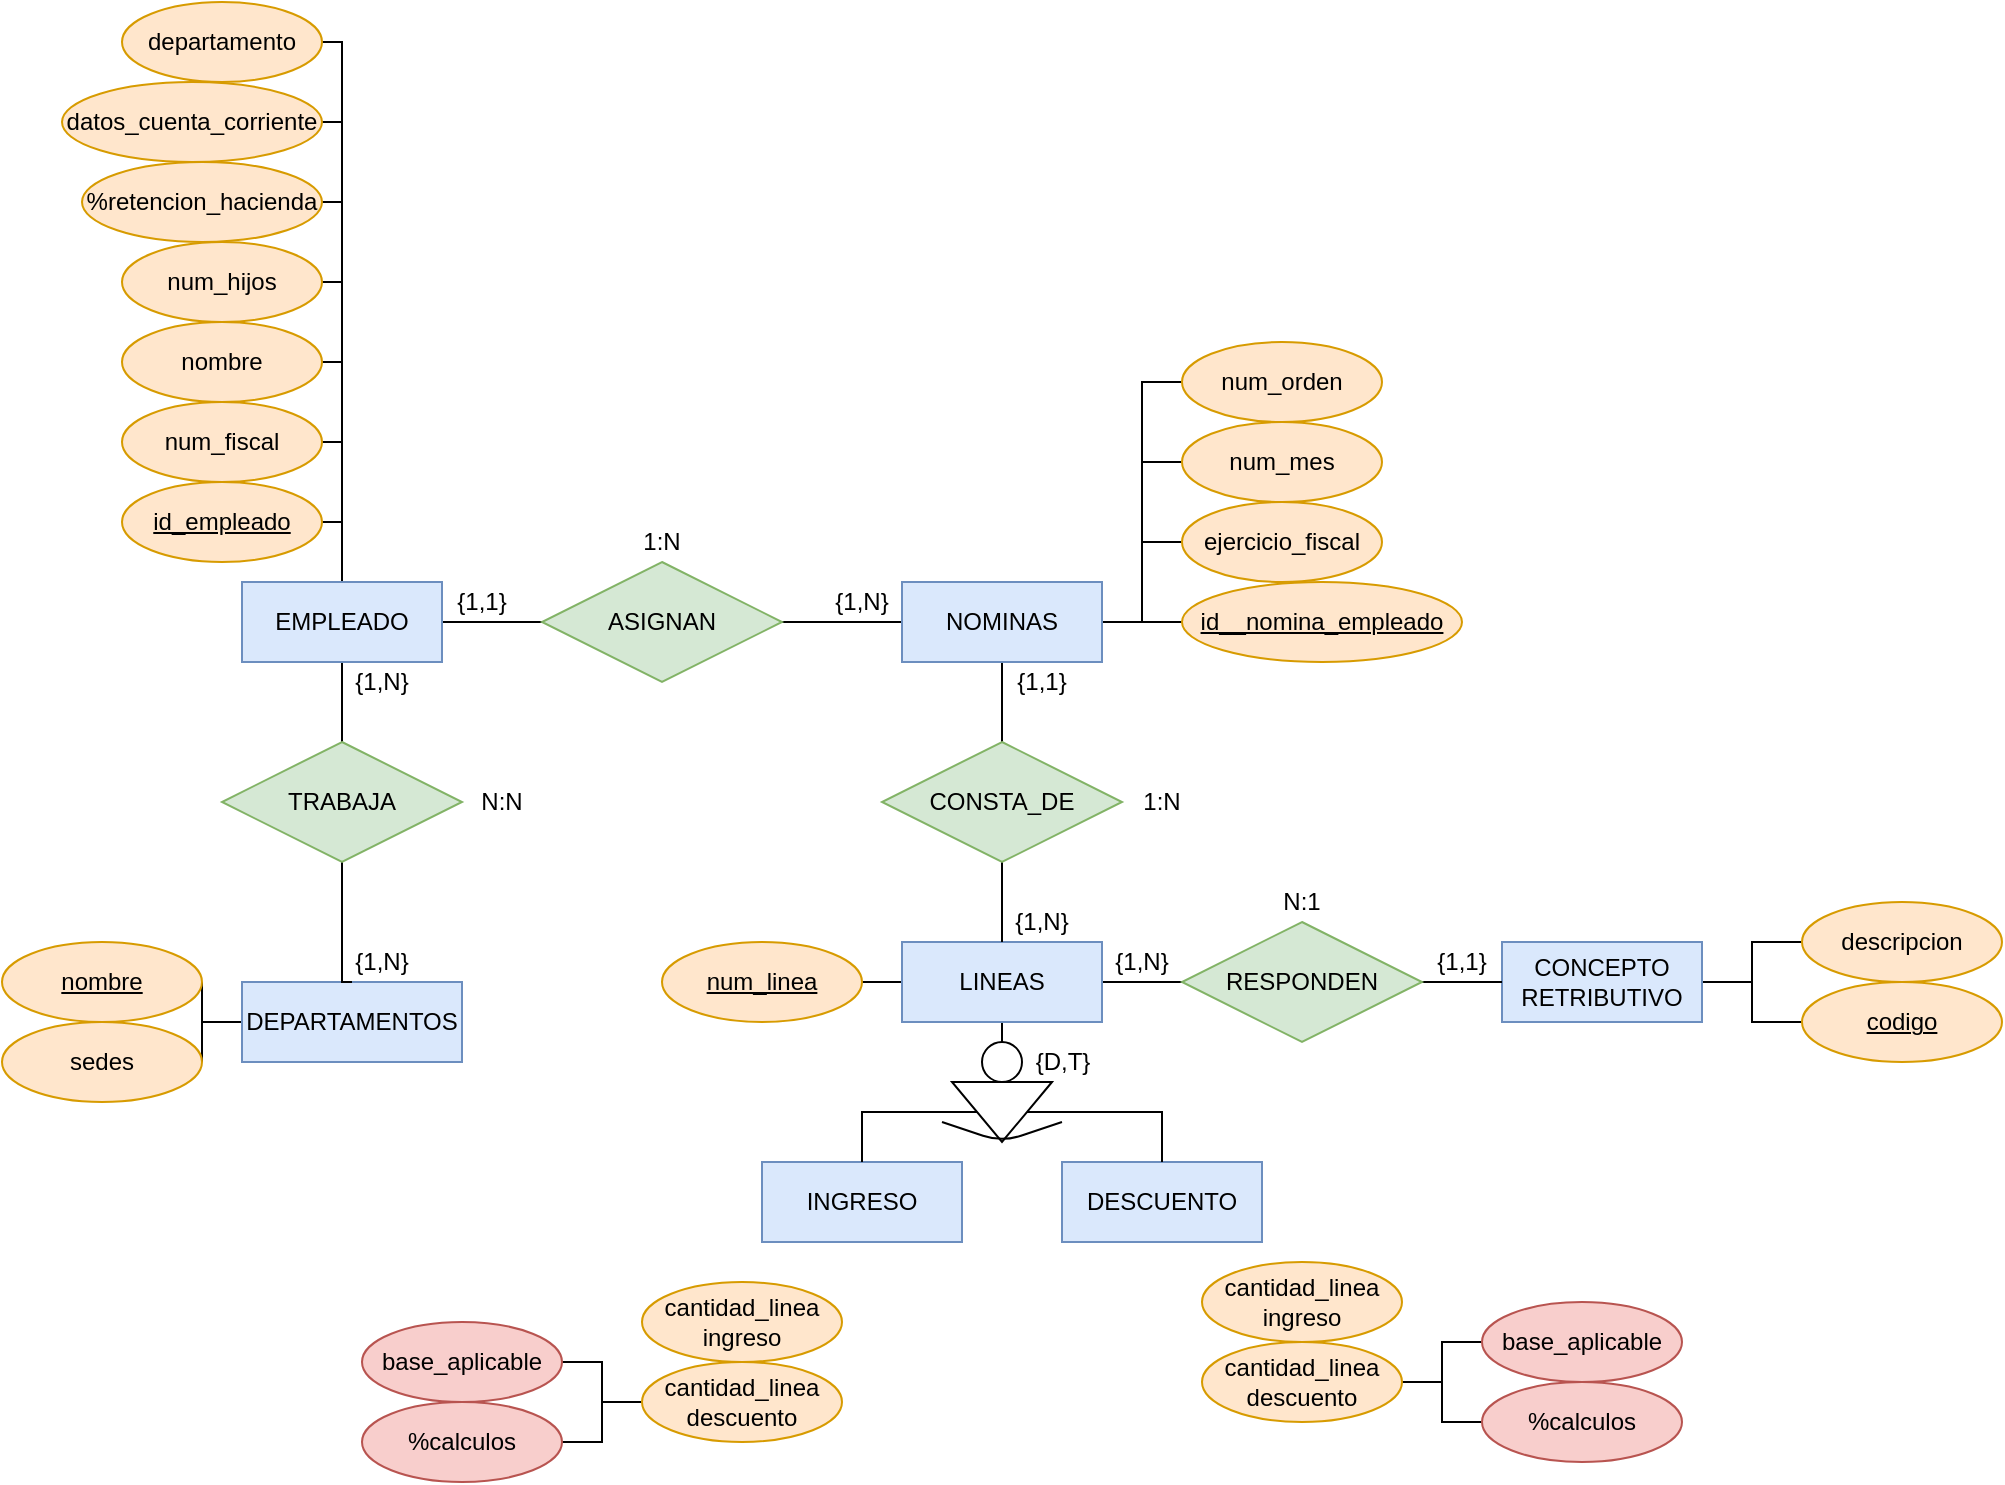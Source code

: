 <mxfile version="13.10.3" type="github">
  <diagram id="nT_nCGG0qw9_ntQJDPk1" name="Page-1">
    <mxGraphModel dx="1422" dy="1937" grid="1" gridSize="10" guides="1" tooltips="1" connect="1" arrows="1" fold="1" page="1" pageScale="1" pageWidth="827" pageHeight="1169" math="0" shadow="0">
      <root>
        <mxCell id="0" />
        <mxCell id="1" parent="0" />
        <mxCell id="4OjiY3rB_9hYeYBdjv_i-6" style="edgeStyle=orthogonalEdgeStyle;rounded=0;orthogonalLoop=1;jettySize=auto;html=1;exitX=1;exitY=0.5;exitDx=0;exitDy=0;entryX=0;entryY=0.5;entryDx=0;entryDy=0;endArrow=none;endFill=0;" edge="1" parent="1" source="4OjiY3rB_9hYeYBdjv_i-1" target="4OjiY3rB_9hYeYBdjv_i-2">
          <mxGeometry relative="1" as="geometry" />
        </mxCell>
        <mxCell id="4OjiY3rB_9hYeYBdjv_i-20" style="edgeStyle=orthogonalEdgeStyle;rounded=0;orthogonalLoop=1;jettySize=auto;html=1;exitX=0.5;exitY=1;exitDx=0;exitDy=0;entryX=0.5;entryY=0;entryDx=0;entryDy=0;endArrow=none;endFill=0;" edge="1" parent="1" source="4OjiY3rB_9hYeYBdjv_i-1" target="4OjiY3rB_9hYeYBdjv_i-18">
          <mxGeometry relative="1" as="geometry" />
        </mxCell>
        <mxCell id="4OjiY3rB_9hYeYBdjv_i-30" style="edgeStyle=orthogonalEdgeStyle;rounded=0;orthogonalLoop=1;jettySize=auto;html=1;exitX=0.5;exitY=0;exitDx=0;exitDy=0;entryX=1;entryY=0.5;entryDx=0;entryDy=0;endArrow=none;endFill=0;" edge="1" parent="1" source="4OjiY3rB_9hYeYBdjv_i-1" target="4OjiY3rB_9hYeYBdjv_i-4">
          <mxGeometry relative="1" as="geometry">
            <Array as="points">
              <mxPoint x="180" y="20" />
            </Array>
          </mxGeometry>
        </mxCell>
        <mxCell id="4OjiY3rB_9hYeYBdjv_i-31" style="edgeStyle=orthogonalEdgeStyle;rounded=0;orthogonalLoop=1;jettySize=auto;html=1;exitX=0.5;exitY=0;exitDx=0;exitDy=0;entryX=1;entryY=0.5;entryDx=0;entryDy=0;endArrow=none;endFill=0;" edge="1" parent="1" source="4OjiY3rB_9hYeYBdjv_i-1" target="4OjiY3rB_9hYeYBdjv_i-3">
          <mxGeometry relative="1" as="geometry">
            <Array as="points">
              <mxPoint x="180" y="-20" />
            </Array>
          </mxGeometry>
        </mxCell>
        <mxCell id="4OjiY3rB_9hYeYBdjv_i-32" style="edgeStyle=orthogonalEdgeStyle;rounded=0;orthogonalLoop=1;jettySize=auto;html=1;exitX=0.5;exitY=0;exitDx=0;exitDy=0;entryX=1;entryY=0.5;entryDx=0;entryDy=0;endArrow=none;endFill=0;" edge="1" parent="1" source="4OjiY3rB_9hYeYBdjv_i-1" target="4OjiY3rB_9hYeYBdjv_i-12">
          <mxGeometry relative="1" as="geometry">
            <Array as="points">
              <mxPoint x="180" y="-60" />
            </Array>
          </mxGeometry>
        </mxCell>
        <mxCell id="4OjiY3rB_9hYeYBdjv_i-33" style="edgeStyle=orthogonalEdgeStyle;rounded=0;orthogonalLoop=1;jettySize=auto;html=1;exitX=0.5;exitY=0;exitDx=0;exitDy=0;entryX=1;entryY=0.5;entryDx=0;entryDy=0;endArrow=none;endFill=0;" edge="1" parent="1" source="4OjiY3rB_9hYeYBdjv_i-1" target="4OjiY3rB_9hYeYBdjv_i-13">
          <mxGeometry relative="1" as="geometry">
            <Array as="points">
              <mxPoint x="180" y="-100" />
            </Array>
          </mxGeometry>
        </mxCell>
        <mxCell id="4OjiY3rB_9hYeYBdjv_i-34" style="edgeStyle=orthogonalEdgeStyle;rounded=0;orthogonalLoop=1;jettySize=auto;html=1;exitX=0.5;exitY=0;exitDx=0;exitDy=0;entryX=1;entryY=0.5;entryDx=0;entryDy=0;endArrow=none;endFill=0;" edge="1" parent="1" source="4OjiY3rB_9hYeYBdjv_i-1" target="4OjiY3rB_9hYeYBdjv_i-14">
          <mxGeometry relative="1" as="geometry">
            <Array as="points">
              <mxPoint x="180" y="-140" />
            </Array>
          </mxGeometry>
        </mxCell>
        <mxCell id="4OjiY3rB_9hYeYBdjv_i-35" style="edgeStyle=orthogonalEdgeStyle;rounded=0;orthogonalLoop=1;jettySize=auto;html=1;exitX=0.5;exitY=0;exitDx=0;exitDy=0;entryX=1;entryY=0.5;entryDx=0;entryDy=0;endArrow=none;endFill=0;" edge="1" parent="1" source="4OjiY3rB_9hYeYBdjv_i-1" target="4OjiY3rB_9hYeYBdjv_i-15">
          <mxGeometry relative="1" as="geometry">
            <Array as="points">
              <mxPoint x="180" y="-180" />
            </Array>
          </mxGeometry>
        </mxCell>
        <mxCell id="4OjiY3rB_9hYeYBdjv_i-36" style="edgeStyle=orthogonalEdgeStyle;rounded=0;orthogonalLoop=1;jettySize=auto;html=1;exitX=0.5;exitY=0;exitDx=0;exitDy=0;entryX=1;entryY=0.5;entryDx=0;entryDy=0;endArrow=none;endFill=0;" edge="1" parent="1" source="4OjiY3rB_9hYeYBdjv_i-1" target="4OjiY3rB_9hYeYBdjv_i-16">
          <mxGeometry relative="1" as="geometry">
            <Array as="points">
              <mxPoint x="180" y="-220" />
            </Array>
          </mxGeometry>
        </mxCell>
        <mxCell id="4OjiY3rB_9hYeYBdjv_i-1" value="EMPLEADO" style="whiteSpace=wrap;html=1;align=center;fillColor=#dae8fc;strokeColor=#6c8ebf;" vertex="1" parent="1">
          <mxGeometry x="130" y="50" width="100" height="40" as="geometry" />
        </mxCell>
        <mxCell id="4OjiY3rB_9hYeYBdjv_i-7" style="edgeStyle=orthogonalEdgeStyle;rounded=0;orthogonalLoop=1;jettySize=auto;html=1;exitX=1;exitY=0.5;exitDx=0;exitDy=0;entryX=0;entryY=0.5;entryDx=0;entryDy=0;endArrow=none;endFill=0;" edge="1" parent="1" source="4OjiY3rB_9hYeYBdjv_i-2" target="4OjiY3rB_9hYeYBdjv_i-5">
          <mxGeometry relative="1" as="geometry" />
        </mxCell>
        <mxCell id="4OjiY3rB_9hYeYBdjv_i-2" value="ASIGNAN" style="shape=rhombus;perimeter=rhombusPerimeter;whiteSpace=wrap;html=1;align=center;fillColor=#d5e8d4;strokeColor=#82b366;" vertex="1" parent="1">
          <mxGeometry x="280" y="40" width="120" height="60" as="geometry" />
        </mxCell>
        <mxCell id="4OjiY3rB_9hYeYBdjv_i-3" value="num_fiscal" style="ellipse;whiteSpace=wrap;html=1;align=center;fillColor=#ffe6cc;strokeColor=#d79b00;" vertex="1" parent="1">
          <mxGeometry x="70" y="-40" width="100" height="40" as="geometry" />
        </mxCell>
        <mxCell id="4OjiY3rB_9hYeYBdjv_i-4" value="id_empleado" style="ellipse;whiteSpace=wrap;html=1;align=center;fontStyle=4;fillColor=#ffe6cc;strokeColor=#d79b00;" vertex="1" parent="1">
          <mxGeometry x="70" width="100" height="40" as="geometry" />
        </mxCell>
        <mxCell id="4OjiY3rB_9hYeYBdjv_i-39" style="edgeStyle=orthogonalEdgeStyle;rounded=0;orthogonalLoop=1;jettySize=auto;html=1;exitX=0.5;exitY=1;exitDx=0;exitDy=0;entryX=0.5;entryY=0;entryDx=0;entryDy=0;endArrow=none;endFill=0;" edge="1" parent="1" source="4OjiY3rB_9hYeYBdjv_i-5" target="4OjiY3rB_9hYeYBdjv_i-38">
          <mxGeometry relative="1" as="geometry" />
        </mxCell>
        <mxCell id="4OjiY3rB_9hYeYBdjv_i-87" style="edgeStyle=orthogonalEdgeStyle;rounded=0;orthogonalLoop=1;jettySize=auto;html=1;exitX=1;exitY=0.5;exitDx=0;exitDy=0;entryX=0;entryY=0.5;entryDx=0;entryDy=0;endArrow=none;endFill=0;" edge="1" parent="1" source="4OjiY3rB_9hYeYBdjv_i-5" target="4OjiY3rB_9hYeYBdjv_i-26">
          <mxGeometry relative="1" as="geometry" />
        </mxCell>
        <mxCell id="4OjiY3rB_9hYeYBdjv_i-88" style="edgeStyle=orthogonalEdgeStyle;rounded=0;orthogonalLoop=1;jettySize=auto;html=1;exitX=1;exitY=0.5;exitDx=0;exitDy=0;entryX=0;entryY=0.5;entryDx=0;entryDy=0;endArrow=none;endFill=0;" edge="1" parent="1" source="4OjiY3rB_9hYeYBdjv_i-5" target="4OjiY3rB_9hYeYBdjv_i-27">
          <mxGeometry relative="1" as="geometry" />
        </mxCell>
        <mxCell id="4OjiY3rB_9hYeYBdjv_i-89" style="edgeStyle=orthogonalEdgeStyle;rounded=0;orthogonalLoop=1;jettySize=auto;html=1;exitX=1;exitY=0.5;exitDx=0;exitDy=0;entryX=0;entryY=0.5;entryDx=0;entryDy=0;endArrow=none;endFill=0;" edge="1" parent="1" source="4OjiY3rB_9hYeYBdjv_i-5" target="4OjiY3rB_9hYeYBdjv_i-28">
          <mxGeometry relative="1" as="geometry" />
        </mxCell>
        <mxCell id="4OjiY3rB_9hYeYBdjv_i-90" style="edgeStyle=orthogonalEdgeStyle;rounded=0;orthogonalLoop=1;jettySize=auto;html=1;exitX=1;exitY=0.5;exitDx=0;exitDy=0;entryX=0;entryY=0.5;entryDx=0;entryDy=0;endArrow=none;endFill=0;" edge="1" parent="1" source="4OjiY3rB_9hYeYBdjv_i-5" target="4OjiY3rB_9hYeYBdjv_i-29">
          <mxGeometry relative="1" as="geometry" />
        </mxCell>
        <mxCell id="4OjiY3rB_9hYeYBdjv_i-5" value="NOMINAS" style="whiteSpace=wrap;html=1;align=center;fillColor=#dae8fc;strokeColor=#6c8ebf;" vertex="1" parent="1">
          <mxGeometry x="460" y="50" width="100" height="40" as="geometry" />
        </mxCell>
        <mxCell id="4OjiY3rB_9hYeYBdjv_i-9" value="{1,N}" style="text;html=1;strokeColor=none;fillColor=none;align=center;verticalAlign=middle;whiteSpace=wrap;rounded=0;" vertex="1" parent="1">
          <mxGeometry x="420" y="50" width="40" height="20" as="geometry" />
        </mxCell>
        <mxCell id="4OjiY3rB_9hYeYBdjv_i-10" value="{1,1}" style="text;html=1;strokeColor=none;fillColor=none;align=center;verticalAlign=middle;whiteSpace=wrap;rounded=0;" vertex="1" parent="1">
          <mxGeometry x="230" y="50" width="40" height="20" as="geometry" />
        </mxCell>
        <mxCell id="4OjiY3rB_9hYeYBdjv_i-11" value="1:N" style="text;html=1;strokeColor=none;fillColor=none;align=center;verticalAlign=middle;whiteSpace=wrap;rounded=0;" vertex="1" parent="1">
          <mxGeometry x="320" y="20" width="40" height="20" as="geometry" />
        </mxCell>
        <mxCell id="4OjiY3rB_9hYeYBdjv_i-12" value="nombre" style="ellipse;whiteSpace=wrap;html=1;align=center;fillColor=#ffe6cc;strokeColor=#d79b00;" vertex="1" parent="1">
          <mxGeometry x="70" y="-80" width="100" height="40" as="geometry" />
        </mxCell>
        <mxCell id="4OjiY3rB_9hYeYBdjv_i-13" value="num_hijos" style="ellipse;whiteSpace=wrap;html=1;align=center;fillColor=#ffe6cc;strokeColor=#d79b00;" vertex="1" parent="1">
          <mxGeometry x="70" y="-120" width="100" height="40" as="geometry" />
        </mxCell>
        <mxCell id="4OjiY3rB_9hYeYBdjv_i-14" value="%retencion_hacienda" style="ellipse;whiteSpace=wrap;html=1;align=center;fillColor=#ffe6cc;strokeColor=#d79b00;" vertex="1" parent="1">
          <mxGeometry x="50" y="-160" width="120" height="40" as="geometry" />
        </mxCell>
        <mxCell id="4OjiY3rB_9hYeYBdjv_i-15" value="datos_cuenta_corriente" style="ellipse;whiteSpace=wrap;html=1;align=center;fillColor=#ffe6cc;strokeColor=#d79b00;" vertex="1" parent="1">
          <mxGeometry x="40" y="-200" width="130" height="40" as="geometry" />
        </mxCell>
        <mxCell id="4OjiY3rB_9hYeYBdjv_i-16" value="departamento" style="ellipse;whiteSpace=wrap;html=1;align=center;fillColor=#ffe6cc;strokeColor=#d79b00;" vertex="1" parent="1">
          <mxGeometry x="70" y="-240" width="100" height="40" as="geometry" />
        </mxCell>
        <mxCell id="4OjiY3rB_9hYeYBdjv_i-91" style="edgeStyle=orthogonalEdgeStyle;rounded=0;orthogonalLoop=1;jettySize=auto;html=1;exitX=0;exitY=0.5;exitDx=0;exitDy=0;entryX=1;entryY=0.5;entryDx=0;entryDy=0;endArrow=none;endFill=0;" edge="1" parent="1" source="4OjiY3rB_9hYeYBdjv_i-17" target="4OjiY3rB_9hYeYBdjv_i-24">
          <mxGeometry relative="1" as="geometry" />
        </mxCell>
        <mxCell id="4OjiY3rB_9hYeYBdjv_i-92" style="edgeStyle=orthogonalEdgeStyle;rounded=0;orthogonalLoop=1;jettySize=auto;html=1;exitX=0;exitY=0.5;exitDx=0;exitDy=0;entryX=1;entryY=0.5;entryDx=0;entryDy=0;endArrow=none;endFill=0;" edge="1" parent="1" source="4OjiY3rB_9hYeYBdjv_i-17" target="4OjiY3rB_9hYeYBdjv_i-25">
          <mxGeometry relative="1" as="geometry" />
        </mxCell>
        <mxCell id="4OjiY3rB_9hYeYBdjv_i-17" value="DEPARTAMENTOS" style="whiteSpace=wrap;html=1;align=center;fillColor=#dae8fc;strokeColor=#6c8ebf;" vertex="1" parent="1">
          <mxGeometry x="130" y="250" width="110" height="40" as="geometry" />
        </mxCell>
        <mxCell id="4OjiY3rB_9hYeYBdjv_i-21" style="edgeStyle=orthogonalEdgeStyle;rounded=0;orthogonalLoop=1;jettySize=auto;html=1;exitX=0.5;exitY=1;exitDx=0;exitDy=0;entryX=0.5;entryY=0;entryDx=0;entryDy=0;endArrow=none;endFill=0;" edge="1" parent="1" source="4OjiY3rB_9hYeYBdjv_i-18" target="4OjiY3rB_9hYeYBdjv_i-17">
          <mxGeometry relative="1" as="geometry">
            <Array as="points">
              <mxPoint x="180" y="250" />
            </Array>
          </mxGeometry>
        </mxCell>
        <mxCell id="4OjiY3rB_9hYeYBdjv_i-18" value="TRABAJA" style="shape=rhombus;perimeter=rhombusPerimeter;whiteSpace=wrap;html=1;align=center;fillColor=#d5e8d4;strokeColor=#82b366;" vertex="1" parent="1">
          <mxGeometry x="120" y="130" width="120" height="60" as="geometry" />
        </mxCell>
        <mxCell id="4OjiY3rB_9hYeYBdjv_i-19" value="{1,N}" style="text;html=1;strokeColor=none;fillColor=none;align=center;verticalAlign=middle;whiteSpace=wrap;rounded=0;" vertex="1" parent="1">
          <mxGeometry x="180" y="90" width="40" height="20" as="geometry" />
        </mxCell>
        <mxCell id="4OjiY3rB_9hYeYBdjv_i-22" value="{1,N}" style="text;html=1;strokeColor=none;fillColor=none;align=center;verticalAlign=middle;whiteSpace=wrap;rounded=0;" vertex="1" parent="1">
          <mxGeometry x="180" y="230" width="40" height="20" as="geometry" />
        </mxCell>
        <mxCell id="4OjiY3rB_9hYeYBdjv_i-23" value="N:N" style="text;html=1;strokeColor=none;fillColor=none;align=center;verticalAlign=middle;whiteSpace=wrap;rounded=0;" vertex="1" parent="1">
          <mxGeometry x="240" y="150" width="40" height="20" as="geometry" />
        </mxCell>
        <mxCell id="4OjiY3rB_9hYeYBdjv_i-24" value="nombre" style="ellipse;whiteSpace=wrap;html=1;align=center;fontStyle=4;fillColor=#ffe6cc;strokeColor=#d79b00;" vertex="1" parent="1">
          <mxGeometry x="10" y="230" width="100" height="40" as="geometry" />
        </mxCell>
        <mxCell id="4OjiY3rB_9hYeYBdjv_i-25" value="sedes" style="ellipse;whiteSpace=wrap;html=1;align=center;fillColor=#ffe6cc;strokeColor=#d79b00;" vertex="1" parent="1">
          <mxGeometry x="10" y="270" width="100" height="40" as="geometry" />
        </mxCell>
        <mxCell id="4OjiY3rB_9hYeYBdjv_i-26" value="id__nomina_empleado" style="ellipse;whiteSpace=wrap;html=1;align=center;fontStyle=4;fillColor=#ffe6cc;strokeColor=#d79b00;" vertex="1" parent="1">
          <mxGeometry x="600" y="50" width="140" height="40" as="geometry" />
        </mxCell>
        <mxCell id="4OjiY3rB_9hYeYBdjv_i-27" value="ejercicio_fiscal" style="ellipse;whiteSpace=wrap;html=1;align=center;fillColor=#ffe6cc;strokeColor=#d79b00;" vertex="1" parent="1">
          <mxGeometry x="600" y="10" width="100" height="40" as="geometry" />
        </mxCell>
        <mxCell id="4OjiY3rB_9hYeYBdjv_i-28" value="num_mes" style="ellipse;whiteSpace=wrap;html=1;align=center;fillColor=#ffe6cc;strokeColor=#d79b00;" vertex="1" parent="1">
          <mxGeometry x="600" y="-30" width="100" height="40" as="geometry" />
        </mxCell>
        <mxCell id="4OjiY3rB_9hYeYBdjv_i-29" value="num_orden" style="ellipse;whiteSpace=wrap;html=1;align=center;fillColor=#ffe6cc;strokeColor=#d79b00;" vertex="1" parent="1">
          <mxGeometry x="600" y="-70" width="100" height="40" as="geometry" />
        </mxCell>
        <mxCell id="4OjiY3rB_9hYeYBdjv_i-52" style="edgeStyle=orthogonalEdgeStyle;rounded=0;orthogonalLoop=1;jettySize=auto;html=1;exitX=0.5;exitY=1;exitDx=0;exitDy=0;entryX=0.5;entryY=0;entryDx=0;entryDy=0;endArrow=none;endFill=0;" edge="1" parent="1" source="4OjiY3rB_9hYeYBdjv_i-37" target="4OjiY3rB_9hYeYBdjv_i-48">
          <mxGeometry relative="1" as="geometry" />
        </mxCell>
        <mxCell id="4OjiY3rB_9hYeYBdjv_i-76" style="edgeStyle=orthogonalEdgeStyle;rounded=0;orthogonalLoop=1;jettySize=auto;html=1;exitX=0;exitY=0.5;exitDx=0;exitDy=0;entryX=1;entryY=0.5;entryDx=0;entryDy=0;endArrow=none;endFill=0;" edge="1" parent="1" source="4OjiY3rB_9hYeYBdjv_i-37" target="4OjiY3rB_9hYeYBdjv_i-44">
          <mxGeometry relative="1" as="geometry" />
        </mxCell>
        <mxCell id="4OjiY3rB_9hYeYBdjv_i-78" style="edgeStyle=orthogonalEdgeStyle;rounded=0;orthogonalLoop=1;jettySize=auto;html=1;exitX=1;exitY=0.5;exitDx=0;exitDy=0;entryX=0;entryY=0.5;entryDx=0;entryDy=0;endArrow=none;endFill=0;" edge="1" parent="1" source="4OjiY3rB_9hYeYBdjv_i-37" target="4OjiY3rB_9hYeYBdjv_i-77">
          <mxGeometry relative="1" as="geometry" />
        </mxCell>
        <mxCell id="4OjiY3rB_9hYeYBdjv_i-37" value="LINEAS" style="whiteSpace=wrap;html=1;align=center;fillColor=#dae8fc;strokeColor=#6c8ebf;" vertex="1" parent="1">
          <mxGeometry x="460" y="230" width="100" height="40" as="geometry" />
        </mxCell>
        <mxCell id="4OjiY3rB_9hYeYBdjv_i-40" style="edgeStyle=orthogonalEdgeStyle;rounded=0;orthogonalLoop=1;jettySize=auto;html=1;exitX=0.5;exitY=1;exitDx=0;exitDy=0;entryX=0.5;entryY=0;entryDx=0;entryDy=0;endArrow=none;endFill=0;" edge="1" parent="1" source="4OjiY3rB_9hYeYBdjv_i-38" target="4OjiY3rB_9hYeYBdjv_i-37">
          <mxGeometry relative="1" as="geometry" />
        </mxCell>
        <mxCell id="4OjiY3rB_9hYeYBdjv_i-38" value="CONSTA_DE" style="shape=rhombus;perimeter=rhombusPerimeter;whiteSpace=wrap;html=1;align=center;fillColor=#d5e8d4;strokeColor=#82b366;" vertex="1" parent="1">
          <mxGeometry x="450" y="130" width="120" height="60" as="geometry" />
        </mxCell>
        <mxCell id="4OjiY3rB_9hYeYBdjv_i-41" value="{1,1}" style="text;html=1;strokeColor=none;fillColor=none;align=center;verticalAlign=middle;whiteSpace=wrap;rounded=0;" vertex="1" parent="1">
          <mxGeometry x="510" y="90" width="40" height="20" as="geometry" />
        </mxCell>
        <mxCell id="4OjiY3rB_9hYeYBdjv_i-42" value="{1,N}" style="text;html=1;strokeColor=none;fillColor=none;align=center;verticalAlign=middle;whiteSpace=wrap;rounded=0;" vertex="1" parent="1">
          <mxGeometry x="510" y="210" width="40" height="20" as="geometry" />
        </mxCell>
        <mxCell id="4OjiY3rB_9hYeYBdjv_i-43" value="1:N" style="text;html=1;strokeColor=none;fillColor=none;align=center;verticalAlign=middle;whiteSpace=wrap;rounded=0;" vertex="1" parent="1">
          <mxGeometry x="570" y="150" width="40" height="20" as="geometry" />
        </mxCell>
        <mxCell id="4OjiY3rB_9hYeYBdjv_i-44" value="num_linea" style="ellipse;whiteSpace=wrap;html=1;align=center;fontStyle=4;fillColor=#ffe6cc;strokeColor=#d79b00;" vertex="1" parent="1">
          <mxGeometry x="340" y="230" width="100" height="40" as="geometry" />
        </mxCell>
        <mxCell id="4OjiY3rB_9hYeYBdjv_i-45" value="INGRESO" style="whiteSpace=wrap;html=1;align=center;fillColor=#dae8fc;strokeColor=#6c8ebf;" vertex="1" parent="1">
          <mxGeometry x="390" y="340" width="100" height="40" as="geometry" />
        </mxCell>
        <mxCell id="4OjiY3rB_9hYeYBdjv_i-46" value="DESCUENTO" style="whiteSpace=wrap;html=1;align=center;fillColor=#dae8fc;strokeColor=#6c8ebf;" vertex="1" parent="1">
          <mxGeometry x="540" y="340" width="100" height="40" as="geometry" />
        </mxCell>
        <mxCell id="4OjiY3rB_9hYeYBdjv_i-48" value="" style="ellipse;whiteSpace=wrap;html=1;aspect=fixed;" vertex="1" parent="1">
          <mxGeometry x="500" y="280" width="20" height="20" as="geometry" />
        </mxCell>
        <mxCell id="4OjiY3rB_9hYeYBdjv_i-53" style="edgeStyle=orthogonalEdgeStyle;rounded=0;orthogonalLoop=1;jettySize=auto;html=1;exitX=0.5;exitY=0;exitDx=0;exitDy=0;entryX=0.5;entryY=0;entryDx=0;entryDy=0;endArrow=none;endFill=0;" edge="1" parent="1" source="4OjiY3rB_9hYeYBdjv_i-49" target="4OjiY3rB_9hYeYBdjv_i-46">
          <mxGeometry relative="1" as="geometry" />
        </mxCell>
        <mxCell id="4OjiY3rB_9hYeYBdjv_i-54" style="edgeStyle=orthogonalEdgeStyle;rounded=0;orthogonalLoop=1;jettySize=auto;html=1;exitX=0.5;exitY=1;exitDx=0;exitDy=0;entryX=0.5;entryY=0;entryDx=0;entryDy=0;endArrow=none;endFill=0;" edge="1" parent="1" source="4OjiY3rB_9hYeYBdjv_i-49" target="4OjiY3rB_9hYeYBdjv_i-45">
          <mxGeometry relative="1" as="geometry">
            <Array as="points">
              <mxPoint x="440" y="315" />
            </Array>
          </mxGeometry>
        </mxCell>
        <mxCell id="4OjiY3rB_9hYeYBdjv_i-49" value="" style="triangle;whiteSpace=wrap;html=1;rotation=90;" vertex="1" parent="1">
          <mxGeometry x="495" y="290" width="30" height="50" as="geometry" />
        </mxCell>
        <mxCell id="4OjiY3rB_9hYeYBdjv_i-50" value="" style="endArrow=none;html=1;" edge="1" parent="1">
          <mxGeometry width="50" height="50" relative="1" as="geometry">
            <mxPoint x="480" y="320" as="sourcePoint" />
            <mxPoint x="540" y="320" as="targetPoint" />
            <Array as="points">
              <mxPoint x="510" y="330" />
            </Array>
          </mxGeometry>
        </mxCell>
        <mxCell id="4OjiY3rB_9hYeYBdjv_i-51" value="{D,T}" style="text;html=1;align=center;verticalAlign=middle;resizable=0;points=[];autosize=1;" vertex="1" parent="1">
          <mxGeometry x="520" y="280" width="40" height="20" as="geometry" />
        </mxCell>
        <mxCell id="4OjiY3rB_9hYeYBdjv_i-56" value="cantidad_linea&lt;br&gt;ingreso" style="ellipse;whiteSpace=wrap;html=1;align=center;fillColor=#ffe6cc;strokeColor=#d79b00;" vertex="1" parent="1">
          <mxGeometry x="330" y="400" width="100" height="40" as="geometry" />
        </mxCell>
        <mxCell id="4OjiY3rB_9hYeYBdjv_i-63" style="edgeStyle=orthogonalEdgeStyle;rounded=0;orthogonalLoop=1;jettySize=auto;html=1;exitX=0;exitY=0.5;exitDx=0;exitDy=0;entryX=1;entryY=0.5;entryDx=0;entryDy=0;endArrow=none;endFill=0;" edge="1" parent="1" source="4OjiY3rB_9hYeYBdjv_i-58" target="4OjiY3rB_9hYeYBdjv_i-61">
          <mxGeometry relative="1" as="geometry" />
        </mxCell>
        <mxCell id="4OjiY3rB_9hYeYBdjv_i-64" style="edgeStyle=orthogonalEdgeStyle;rounded=0;orthogonalLoop=1;jettySize=auto;html=1;exitX=0;exitY=0.5;exitDx=0;exitDy=0;entryX=1;entryY=0.5;entryDx=0;entryDy=0;endArrow=none;endFill=0;" edge="1" parent="1" source="4OjiY3rB_9hYeYBdjv_i-58" target="4OjiY3rB_9hYeYBdjv_i-62">
          <mxGeometry relative="1" as="geometry" />
        </mxCell>
        <mxCell id="4OjiY3rB_9hYeYBdjv_i-58" value="cantidad_linea&lt;br&gt;descuento" style="ellipse;whiteSpace=wrap;html=1;align=center;fillColor=#ffe6cc;strokeColor=#d79b00;" vertex="1" parent="1">
          <mxGeometry x="330" y="440" width="100" height="40" as="geometry" />
        </mxCell>
        <mxCell id="4OjiY3rB_9hYeYBdjv_i-59" value="cantidad_linea&lt;br&gt;ingreso" style="ellipse;whiteSpace=wrap;html=1;align=center;fillColor=#ffe6cc;strokeColor=#d79b00;" vertex="1" parent="1">
          <mxGeometry x="610" y="390" width="100" height="40" as="geometry" />
        </mxCell>
        <mxCell id="4OjiY3rB_9hYeYBdjv_i-72" style="edgeStyle=orthogonalEdgeStyle;rounded=0;orthogonalLoop=1;jettySize=auto;html=1;exitX=1;exitY=0.5;exitDx=0;exitDy=0;entryX=0;entryY=0.5;entryDx=0;entryDy=0;endArrow=none;endFill=0;" edge="1" parent="1" source="4OjiY3rB_9hYeYBdjv_i-60" target="4OjiY3rB_9hYeYBdjv_i-70">
          <mxGeometry relative="1" as="geometry" />
        </mxCell>
        <mxCell id="4OjiY3rB_9hYeYBdjv_i-73" style="edgeStyle=orthogonalEdgeStyle;rounded=0;orthogonalLoop=1;jettySize=auto;html=1;exitX=1;exitY=0.5;exitDx=0;exitDy=0;entryX=0;entryY=0.5;entryDx=0;entryDy=0;endArrow=none;endFill=0;" edge="1" parent="1" source="4OjiY3rB_9hYeYBdjv_i-60" target="4OjiY3rB_9hYeYBdjv_i-71">
          <mxGeometry relative="1" as="geometry" />
        </mxCell>
        <mxCell id="4OjiY3rB_9hYeYBdjv_i-60" value="cantidad_linea&lt;br&gt;descuento" style="ellipse;whiteSpace=wrap;html=1;align=center;fillColor=#ffe6cc;strokeColor=#d79b00;" vertex="1" parent="1">
          <mxGeometry x="610" y="430" width="100" height="40" as="geometry" />
        </mxCell>
        <mxCell id="4OjiY3rB_9hYeYBdjv_i-61" value="base_aplicable" style="ellipse;whiteSpace=wrap;html=1;align=center;fillColor=#f8cecc;strokeColor=#b85450;" vertex="1" parent="1">
          <mxGeometry x="190" y="420" width="100" height="40" as="geometry" />
        </mxCell>
        <mxCell id="4OjiY3rB_9hYeYBdjv_i-62" value="%calculos" style="ellipse;whiteSpace=wrap;html=1;align=center;fillColor=#f8cecc;strokeColor=#b85450;" vertex="1" parent="1">
          <mxGeometry x="190" y="460" width="100" height="40" as="geometry" />
        </mxCell>
        <mxCell id="4OjiY3rB_9hYeYBdjv_i-70" value="base_aplicable" style="ellipse;whiteSpace=wrap;html=1;align=center;fillColor=#f8cecc;strokeColor=#b85450;" vertex="1" parent="1">
          <mxGeometry x="750" y="410" width="100" height="40" as="geometry" />
        </mxCell>
        <mxCell id="4OjiY3rB_9hYeYBdjv_i-71" value="%calculos" style="ellipse;whiteSpace=wrap;html=1;align=center;fillColor=#f8cecc;strokeColor=#b85450;" vertex="1" parent="1">
          <mxGeometry x="750" y="450" width="100" height="40" as="geometry" />
        </mxCell>
        <mxCell id="4OjiY3rB_9hYeYBdjv_i-85" style="edgeStyle=orthogonalEdgeStyle;rounded=0;orthogonalLoop=1;jettySize=auto;html=1;exitX=1;exitY=0.5;exitDx=0;exitDy=0;entryX=0;entryY=0.5;entryDx=0;entryDy=0;endArrow=none;endFill=0;" edge="1" parent="1" source="4OjiY3rB_9hYeYBdjv_i-74" target="4OjiY3rB_9hYeYBdjv_i-84">
          <mxGeometry relative="1" as="geometry" />
        </mxCell>
        <mxCell id="4OjiY3rB_9hYeYBdjv_i-86" style="edgeStyle=orthogonalEdgeStyle;rounded=0;orthogonalLoop=1;jettySize=auto;html=1;exitX=1;exitY=0.5;exitDx=0;exitDy=0;entryX=0;entryY=0.5;entryDx=0;entryDy=0;endArrow=none;endFill=0;" edge="1" parent="1" source="4OjiY3rB_9hYeYBdjv_i-74" target="4OjiY3rB_9hYeYBdjv_i-83">
          <mxGeometry relative="1" as="geometry" />
        </mxCell>
        <mxCell id="4OjiY3rB_9hYeYBdjv_i-74" value="CONCEPTO&lt;br&gt;RETRIBUTIVO" style="whiteSpace=wrap;html=1;align=center;fillColor=#dae8fc;strokeColor=#6c8ebf;" vertex="1" parent="1">
          <mxGeometry x="760" y="230" width="100" height="40" as="geometry" />
        </mxCell>
        <mxCell id="4OjiY3rB_9hYeYBdjv_i-79" style="edgeStyle=orthogonalEdgeStyle;rounded=0;orthogonalLoop=1;jettySize=auto;html=1;exitX=1;exitY=0.5;exitDx=0;exitDy=0;entryX=0;entryY=0.5;entryDx=0;entryDy=0;endArrow=none;endFill=0;" edge="1" parent="1" source="4OjiY3rB_9hYeYBdjv_i-77" target="4OjiY3rB_9hYeYBdjv_i-74">
          <mxGeometry relative="1" as="geometry" />
        </mxCell>
        <mxCell id="4OjiY3rB_9hYeYBdjv_i-77" value="RESPONDEN" style="shape=rhombus;perimeter=rhombusPerimeter;whiteSpace=wrap;html=1;align=center;fillColor=#d5e8d4;strokeColor=#82b366;" vertex="1" parent="1">
          <mxGeometry x="600" y="220" width="120" height="60" as="geometry" />
        </mxCell>
        <mxCell id="4OjiY3rB_9hYeYBdjv_i-80" value="{1,1}" style="text;html=1;strokeColor=none;fillColor=none;align=center;verticalAlign=middle;whiteSpace=wrap;rounded=0;" vertex="1" parent="1">
          <mxGeometry x="720" y="230" width="40" height="20" as="geometry" />
        </mxCell>
        <mxCell id="4OjiY3rB_9hYeYBdjv_i-81" value="{1,N}" style="text;html=1;strokeColor=none;fillColor=none;align=center;verticalAlign=middle;whiteSpace=wrap;rounded=0;" vertex="1" parent="1">
          <mxGeometry x="560" y="230" width="40" height="20" as="geometry" />
        </mxCell>
        <mxCell id="4OjiY3rB_9hYeYBdjv_i-82" value="N:1" style="text;html=1;strokeColor=none;fillColor=none;align=center;verticalAlign=middle;whiteSpace=wrap;rounded=0;" vertex="1" parent="1">
          <mxGeometry x="640" y="200" width="40" height="20" as="geometry" />
        </mxCell>
        <mxCell id="4OjiY3rB_9hYeYBdjv_i-83" value="codigo" style="ellipse;whiteSpace=wrap;html=1;align=center;fontStyle=4;fillColor=#ffe6cc;strokeColor=#d79b00;" vertex="1" parent="1">
          <mxGeometry x="910" y="250" width="100" height="40" as="geometry" />
        </mxCell>
        <mxCell id="4OjiY3rB_9hYeYBdjv_i-84" value="descripcion" style="ellipse;whiteSpace=wrap;html=1;align=center;fillColor=#ffe6cc;strokeColor=#d79b00;" vertex="1" parent="1">
          <mxGeometry x="910" y="210" width="100" height="40" as="geometry" />
        </mxCell>
      </root>
    </mxGraphModel>
  </diagram>
</mxfile>
